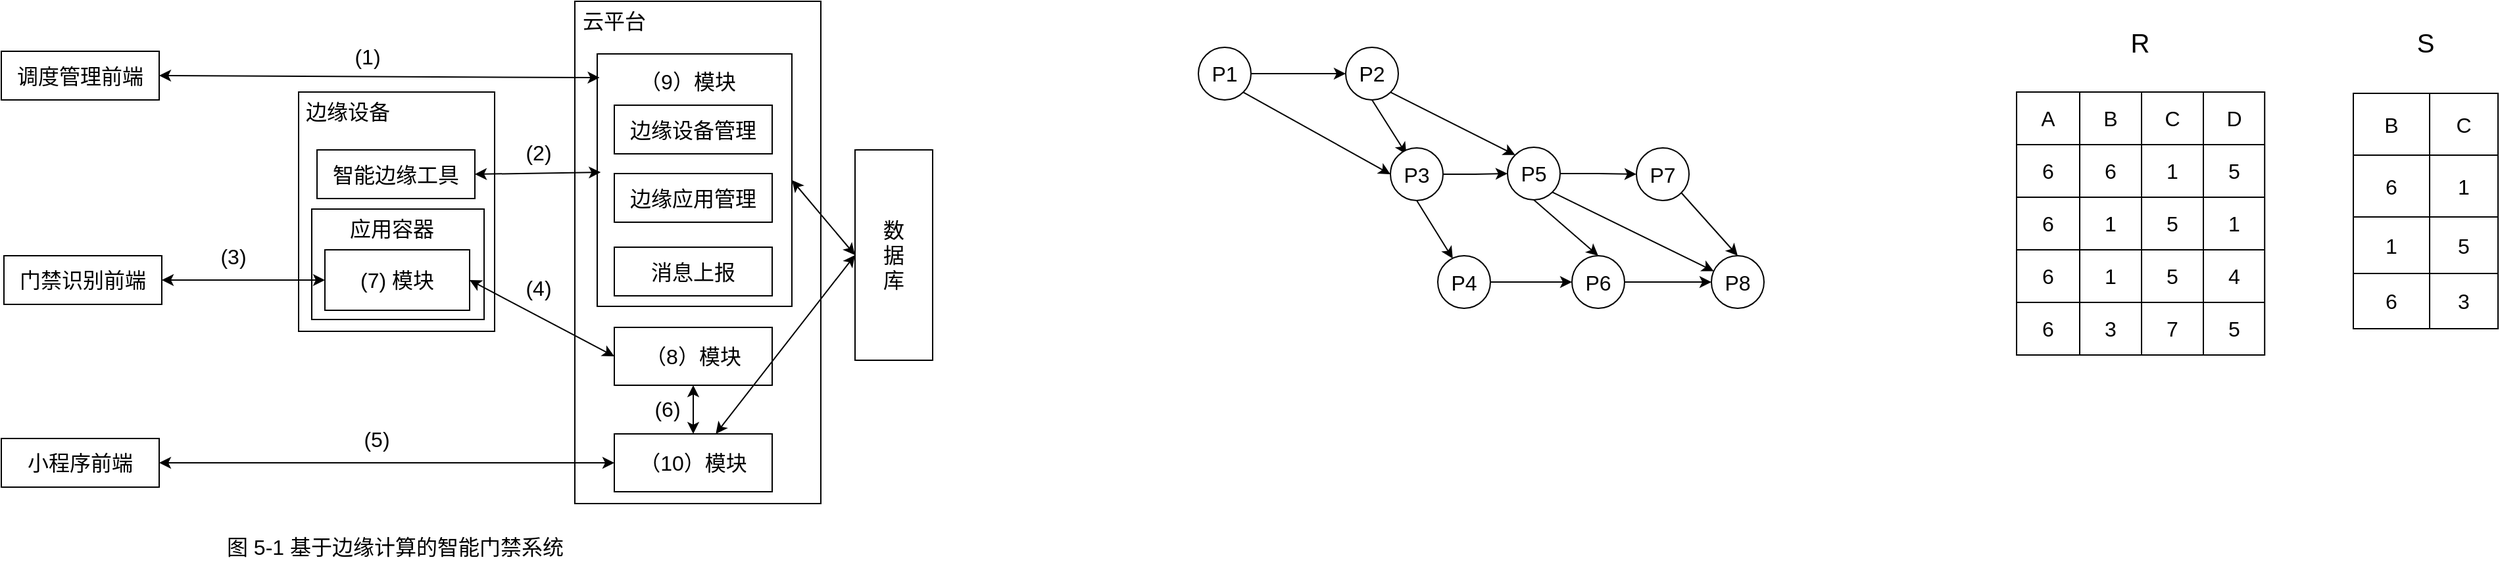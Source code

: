 <mxfile version="21.6.5" type="github">
  <diagram name="第 1 页" id="edIoZuRB3zaZxlKi64ll">
    <mxGraphModel dx="997" dy="670" grid="0" gridSize="10" guides="1" tooltips="1" connect="1" arrows="1" fold="1" page="1" pageScale="1" pageWidth="100000" pageHeight="10000" math="0" shadow="0">
      <root>
        <mxCell id="0" />
        <mxCell id="1" parent="0" />
        <mxCell id="qfht6-_884fc5smqtkyN-204" value="调度管理前端" style="rounded=0;whiteSpace=wrap;html=1;fontSize=16;" parent="1" vertex="1">
          <mxGeometry x="250" y="162" width="120" height="37" as="geometry" />
        </mxCell>
        <mxCell id="qfht6-_884fc5smqtkyN-206" value="门禁识别前端" style="rounded=0;whiteSpace=wrap;html=1;fontSize=16;" parent="1" vertex="1">
          <mxGeometry x="252" y="317.5" width="120" height="37" as="geometry" />
        </mxCell>
        <mxCell id="qfht6-_884fc5smqtkyN-208" value="" style="rounded=0;whiteSpace=wrap;html=1;" parent="1" vertex="1">
          <mxGeometry x="476" y="193" width="149" height="182" as="geometry" />
        </mxCell>
        <mxCell id="qfht6-_884fc5smqtkyN-209" value="小程序前端" style="rounded=0;whiteSpace=wrap;html=1;fontSize=16;" parent="1" vertex="1">
          <mxGeometry x="250" y="456.5" width="120" height="37" as="geometry" />
        </mxCell>
        <mxCell id="qfht6-_884fc5smqtkyN-210" value="智能边缘工具" style="rounded=0;whiteSpace=wrap;html=1;fontSize=16;" parent="1" vertex="1">
          <mxGeometry x="490" y="237" width="120" height="37" as="geometry" />
        </mxCell>
        <mxCell id="qfht6-_884fc5smqtkyN-211" value="" style="rounded=0;whiteSpace=wrap;html=1;" parent="1" vertex="1">
          <mxGeometry x="486" y="282" width="131" height="84" as="geometry" />
        </mxCell>
        <mxCell id="qfht6-_884fc5smqtkyN-212" value="(7) 模块" style="rounded=0;whiteSpace=wrap;html=1;fontSize=16;" parent="1" vertex="1">
          <mxGeometry x="496" y="313" width="110" height="46" as="geometry" />
        </mxCell>
        <mxCell id="qfht6-_884fc5smqtkyN-213" value="" style="rounded=0;whiteSpace=wrap;html=1;" parent="1" vertex="1">
          <mxGeometry x="686" y="124" width="187" height="382" as="geometry" />
        </mxCell>
        <mxCell id="qfht6-_884fc5smqtkyN-214" value="" style="rounded=0;whiteSpace=wrap;html=1;" parent="1" vertex="1">
          <mxGeometry x="703" y="164" width="148" height="192" as="geometry" />
        </mxCell>
        <mxCell id="qfht6-_884fc5smqtkyN-215" value="（8）模块" style="rounded=0;whiteSpace=wrap;html=1;fontSize=16;" parent="1" vertex="1">
          <mxGeometry x="716" y="372" width="120" height="44" as="geometry" />
        </mxCell>
        <mxCell id="qfht6-_884fc5smqtkyN-216" value="边缘应用管理" style="rounded=0;whiteSpace=wrap;html=1;fontSize=16;" parent="1" vertex="1">
          <mxGeometry x="716" y="255" width="120" height="37" as="geometry" />
        </mxCell>
        <mxCell id="qfht6-_884fc5smqtkyN-217" value="边缘设备管理" style="rounded=0;whiteSpace=wrap;html=1;fontSize=16;" parent="1" vertex="1">
          <mxGeometry x="716" y="203" width="120" height="37" as="geometry" />
        </mxCell>
        <mxCell id="qfht6-_884fc5smqtkyN-218" value="消息上报" style="rounded=0;whiteSpace=wrap;html=1;fontSize=16;" parent="1" vertex="1">
          <mxGeometry x="716" y="311" width="120" height="37" as="geometry" />
        </mxCell>
        <mxCell id="qfht6-_884fc5smqtkyN-220" value="（10）模块" style="rounded=0;whiteSpace=wrap;html=1;fontSize=16;" parent="1" vertex="1">
          <mxGeometry x="716" y="453" width="120" height="44" as="geometry" />
        </mxCell>
        <mxCell id="qfht6-_884fc5smqtkyN-221" value="" style="endArrow=classic;startArrow=classic;html=1;rounded=0;exitX=1;exitY=0.5;exitDx=0;exitDy=0;entryX=0.012;entryY=0.094;entryDx=0;entryDy=0;entryPerimeter=0;" parent="1" source="qfht6-_884fc5smqtkyN-204" target="qfht6-_884fc5smqtkyN-214" edge="1">
          <mxGeometry width="50" height="50" relative="1" as="geometry">
            <mxPoint x="676" y="461" as="sourcePoint" />
            <mxPoint x="695" y="176" as="targetPoint" />
          </mxGeometry>
        </mxCell>
        <mxCell id="qfht6-_884fc5smqtkyN-231" value="(6)" style="edgeLabel;html=1;align=center;verticalAlign=middle;resizable=0;points=[];fontSize=16;" parent="qfht6-_884fc5smqtkyN-221" vertex="1" connectable="0">
          <mxGeometry x="-0.194" y="1" relative="1" as="geometry">
            <mxPoint x="251" y="254" as="offset" />
          </mxGeometry>
        </mxCell>
        <mxCell id="qfht6-_884fc5smqtkyN-222" value="" style="endArrow=classic;startArrow=classic;html=1;rounded=0;exitX=1;exitY=0.5;exitDx=0;exitDy=0;entryX=0;entryY=0.5;entryDx=0;entryDy=0;" parent="1" source="qfht6-_884fc5smqtkyN-209" target="qfht6-_884fc5smqtkyN-220" edge="1">
          <mxGeometry width="50" height="50" relative="1" as="geometry">
            <mxPoint x="676" y="461" as="sourcePoint" />
            <mxPoint x="726" y="411" as="targetPoint" />
          </mxGeometry>
        </mxCell>
        <mxCell id="qfht6-_884fc5smqtkyN-223" value="" style="endArrow=classic;startArrow=classic;html=1;rounded=0;exitX=1;exitY=0.5;exitDx=0;exitDy=0;entryX=0;entryY=0.5;entryDx=0;entryDy=0;" parent="1" source="qfht6-_884fc5smqtkyN-206" target="qfht6-_884fc5smqtkyN-212" edge="1">
          <mxGeometry width="50" height="50" relative="1" as="geometry">
            <mxPoint x="676" y="461" as="sourcePoint" />
            <mxPoint x="726" y="411" as="targetPoint" />
          </mxGeometry>
        </mxCell>
        <mxCell id="qfht6-_884fc5smqtkyN-224" value="数&lt;br style=&quot;font-size: 16px;&quot;&gt;据&lt;br style=&quot;font-size: 16px;&quot;&gt;库" style="rounded=0;whiteSpace=wrap;html=1;fontSize=16;" parent="1" vertex="1">
          <mxGeometry x="899" y="237" width="59" height="160" as="geometry" />
        </mxCell>
        <mxCell id="qfht6-_884fc5smqtkyN-225" value="" style="endArrow=classic;startArrow=classic;html=1;rounded=0;exitX=1;exitY=0.5;exitDx=0;exitDy=0;entryX=0;entryY=0.5;entryDx=0;entryDy=0;" parent="1" source="qfht6-_884fc5smqtkyN-214" target="qfht6-_884fc5smqtkyN-224" edge="1">
          <mxGeometry width="50" height="50" relative="1" as="geometry">
            <mxPoint x="676" y="461" as="sourcePoint" />
            <mxPoint x="726" y="411" as="targetPoint" />
          </mxGeometry>
        </mxCell>
        <mxCell id="qfht6-_884fc5smqtkyN-226" value="" style="endArrow=classic;startArrow=classic;html=1;rounded=0;exitX=0.5;exitY=0;exitDx=0;exitDy=0;entryX=0.5;entryY=1;entryDx=0;entryDy=0;" parent="1" source="qfht6-_884fc5smqtkyN-220" target="qfht6-_884fc5smqtkyN-215" edge="1">
          <mxGeometry width="50" height="50" relative="1" as="geometry">
            <mxPoint x="676" y="461" as="sourcePoint" />
            <mxPoint x="726" y="411" as="targetPoint" />
          </mxGeometry>
        </mxCell>
        <mxCell id="qfht6-_884fc5smqtkyN-227" value="" style="endArrow=classic;startArrow=classic;html=1;rounded=0;exitX=1;exitY=0.5;exitDx=0;exitDy=0;entryX=0;entryY=0.5;entryDx=0;entryDy=0;" parent="1" source="qfht6-_884fc5smqtkyN-212" target="qfht6-_884fc5smqtkyN-215" edge="1">
          <mxGeometry width="50" height="50" relative="1" as="geometry">
            <mxPoint x="676" y="461" as="sourcePoint" />
            <mxPoint x="726" y="411" as="targetPoint" />
          </mxGeometry>
        </mxCell>
        <mxCell id="qfht6-_884fc5smqtkyN-228" value="" style="endArrow=classic;startArrow=classic;html=1;rounded=0;exitX=1;exitY=0.5;exitDx=0;exitDy=0;entryX=0.018;entryY=0.469;entryDx=0;entryDy=0;entryPerimeter=0;" parent="1" source="qfht6-_884fc5smqtkyN-210" target="qfht6-_884fc5smqtkyN-214" edge="1">
          <mxGeometry width="50" height="50" relative="1" as="geometry">
            <mxPoint x="676" y="461" as="sourcePoint" />
            <mxPoint x="726" y="411" as="targetPoint" />
          </mxGeometry>
        </mxCell>
        <mxCell id="qfht6-_884fc5smqtkyN-229" value="" style="endArrow=classic;startArrow=classic;html=1;rounded=0;entryX=0;entryY=0.5;entryDx=0;entryDy=0;" parent="1" source="qfht6-_884fc5smqtkyN-220" target="qfht6-_884fc5smqtkyN-224" edge="1">
          <mxGeometry width="50" height="50" relative="1" as="geometry">
            <mxPoint x="676" y="461" as="sourcePoint" />
            <mxPoint x="892" y="314" as="targetPoint" />
          </mxGeometry>
        </mxCell>
        <mxCell id="qfht6-_884fc5smqtkyN-230" style="edgeStyle=none;rounded=0;orthogonalLoop=1;jettySize=auto;html=1;entryX=0;entryY=0.5;entryDx=0;entryDy=0;" parent="1" source="qfht6-_884fc5smqtkyN-224" target="qfht6-_884fc5smqtkyN-224" edge="1">
          <mxGeometry relative="1" as="geometry" />
        </mxCell>
        <mxCell id="qfht6-_884fc5smqtkyN-232" value="(5)" style="edgeLabel;html=1;align=center;verticalAlign=middle;resizable=0;points=[];fontSize=16;" parent="1" vertex="1" connectable="0">
          <mxGeometry x="547.003" y="459.004" as="geometry">
            <mxPoint x="-12" y="-2" as="offset" />
          </mxGeometry>
        </mxCell>
        <mxCell id="qfht6-_884fc5smqtkyN-233" value="(4)" style="edgeLabel;html=1;align=center;verticalAlign=middle;resizable=0;points=[];fontSize=16;" parent="1" vertex="1" connectable="0">
          <mxGeometry x="666.003" y="342.004" as="geometry">
            <mxPoint x="-8" as="offset" />
          </mxGeometry>
        </mxCell>
        <mxCell id="qfht6-_884fc5smqtkyN-234" value="(3)" style="edgeLabel;html=1;align=center;verticalAlign=middle;resizable=0;points=[];fontSize=16;" parent="1" vertex="1" connectable="0">
          <mxGeometry x="264.003" y="324.004" as="geometry">
            <mxPoint x="162" y="-6" as="offset" />
          </mxGeometry>
        </mxCell>
        <mxCell id="qfht6-_884fc5smqtkyN-235" value="(2)" style="edgeLabel;html=1;align=center;verticalAlign=middle;resizable=0;points=[];fontSize=16;" parent="1" vertex="1" connectable="0">
          <mxGeometry x="660.003" y="255.004" as="geometry">
            <mxPoint x="-2" y="-16" as="offset" />
          </mxGeometry>
        </mxCell>
        <mxCell id="qfht6-_884fc5smqtkyN-236" value="(1)" style="edgeLabel;html=1;align=center;verticalAlign=middle;resizable=0;points=[];fontSize=16;" parent="1" vertex="1" connectable="0">
          <mxGeometry x="528.003" y="166.004" as="geometry" />
        </mxCell>
        <mxCell id="qfht6-_884fc5smqtkyN-238" value="图 5-1 基于边缘计算的智能门禁系统" style="text;html=1;strokeColor=none;fillColor=none;align=center;verticalAlign=middle;whiteSpace=wrap;rounded=0;fontSize=16;" parent="1" vertex="1">
          <mxGeometry x="386" y="524" width="327" height="30" as="geometry" />
        </mxCell>
        <mxCell id="qfht6-_884fc5smqtkyN-239" value="（9）模块" style="text;html=1;strokeColor=none;fillColor=none;align=center;verticalAlign=middle;whiteSpace=wrap;rounded=0;fontSize=16;" parent="1" vertex="1">
          <mxGeometry x="729" y="170" width="86" height="29" as="geometry" />
        </mxCell>
        <mxCell id="qfht6-_884fc5smqtkyN-240" value="应用容器" style="text;html=1;strokeColor=none;fillColor=none;align=center;verticalAlign=middle;whiteSpace=wrap;rounded=0;fontSize=16;" parent="1" vertex="1">
          <mxGeometry x="510" y="284" width="74" height="25" as="geometry" />
        </mxCell>
        <mxCell id="qfht6-_884fc5smqtkyN-241" value="边缘设备" style="text;html=1;strokeColor=none;fillColor=none;align=center;verticalAlign=middle;whiteSpace=wrap;rounded=0;fontSize=16;" parent="1" vertex="1">
          <mxGeometry x="476" y="196" width="75" height="23" as="geometry" />
        </mxCell>
        <mxCell id="qfht6-_884fc5smqtkyN-242" value="云平台" style="text;html=1;strokeColor=none;fillColor=none;align=center;verticalAlign=middle;whiteSpace=wrap;rounded=0;fontSize=16;" parent="1" vertex="1">
          <mxGeometry x="686" y="124" width="60" height="30" as="geometry" />
        </mxCell>
        <mxCell id="HdPSv4ct6f8ojejia3d9-9" value="" style="edgeStyle=orthogonalEdgeStyle;rounded=0;orthogonalLoop=1;jettySize=auto;html=1;fontSize=16;" edge="1" parent="1" source="HdPSv4ct6f8ojejia3d9-1" target="HdPSv4ct6f8ojejia3d9-2">
          <mxGeometry relative="1" as="geometry" />
        </mxCell>
        <mxCell id="HdPSv4ct6f8ojejia3d9-17" style="rounded=0;orthogonalLoop=1;jettySize=auto;html=1;exitX=1;exitY=1;exitDx=0;exitDy=0;entryX=0;entryY=0.5;entryDx=0;entryDy=0;fontSize=16;" edge="1" parent="1" source="HdPSv4ct6f8ojejia3d9-1" target="HdPSv4ct6f8ojejia3d9-7">
          <mxGeometry relative="1" as="geometry" />
        </mxCell>
        <mxCell id="HdPSv4ct6f8ojejia3d9-1" value="P1" style="ellipse;whiteSpace=wrap;html=1;aspect=fixed;fontSize=16;" vertex="1" parent="1">
          <mxGeometry x="1160" y="159" width="40" height="40" as="geometry" />
        </mxCell>
        <mxCell id="HdPSv4ct6f8ojejia3d9-15" style="rounded=0;orthogonalLoop=1;jettySize=auto;html=1;exitX=0.5;exitY=1;exitDx=0;exitDy=0;entryX=0.305;entryY=0.123;entryDx=0;entryDy=0;entryPerimeter=0;fontSize=16;" edge="1" parent="1" source="HdPSv4ct6f8ojejia3d9-2" target="HdPSv4ct6f8ojejia3d9-7">
          <mxGeometry relative="1" as="geometry" />
        </mxCell>
        <mxCell id="HdPSv4ct6f8ojejia3d9-18" style="rounded=0;orthogonalLoop=1;jettySize=auto;html=1;exitX=1;exitY=1;exitDx=0;exitDy=0;entryX=0;entryY=0;entryDx=0;entryDy=0;fontSize=16;" edge="1" parent="1" source="HdPSv4ct6f8ojejia3d9-2" target="HdPSv4ct6f8ojejia3d9-6">
          <mxGeometry relative="1" as="geometry" />
        </mxCell>
        <mxCell id="HdPSv4ct6f8ojejia3d9-2" value="P2" style="ellipse;whiteSpace=wrap;html=1;aspect=fixed;fontSize=16;" vertex="1" parent="1">
          <mxGeometry x="1272" y="159" width="40" height="40" as="geometry" />
        </mxCell>
        <mxCell id="HdPSv4ct6f8ojejia3d9-14" value="" style="edgeStyle=orthogonalEdgeStyle;rounded=0;orthogonalLoop=1;jettySize=auto;html=1;fontSize=16;" edge="1" parent="1" source="HdPSv4ct6f8ojejia3d9-3" target="HdPSv4ct6f8ojejia3d9-8">
          <mxGeometry relative="1" as="geometry" />
        </mxCell>
        <mxCell id="HdPSv4ct6f8ojejia3d9-3" value="P6" style="ellipse;whiteSpace=wrap;html=1;aspect=fixed;fontSize=16;" vertex="1" parent="1">
          <mxGeometry x="1444" y="317.5" width="40" height="40" as="geometry" />
        </mxCell>
        <mxCell id="HdPSv4ct6f8ojejia3d9-13" value="" style="edgeStyle=orthogonalEdgeStyle;rounded=0;orthogonalLoop=1;jettySize=auto;html=1;fontSize=16;" edge="1" parent="1" source="HdPSv4ct6f8ojejia3d9-4" target="HdPSv4ct6f8ojejia3d9-3">
          <mxGeometry relative="1" as="geometry" />
        </mxCell>
        <mxCell id="HdPSv4ct6f8ojejia3d9-4" value="P4" style="ellipse;whiteSpace=wrap;html=1;aspect=fixed;fontSize=16;" vertex="1" parent="1">
          <mxGeometry x="1342" y="317.5" width="40" height="40" as="geometry" />
        </mxCell>
        <mxCell id="HdPSv4ct6f8ojejia3d9-20" style="rounded=0;orthogonalLoop=1;jettySize=auto;html=1;exitX=1;exitY=1;exitDx=0;exitDy=0;entryX=0.5;entryY=0;entryDx=0;entryDy=0;fontSize=16;" edge="1" parent="1" source="HdPSv4ct6f8ojejia3d9-5" target="HdPSv4ct6f8ojejia3d9-8">
          <mxGeometry relative="1" as="geometry" />
        </mxCell>
        <mxCell id="HdPSv4ct6f8ojejia3d9-5" value="P7" style="ellipse;whiteSpace=wrap;html=1;aspect=fixed;fontSize=16;" vertex="1" parent="1">
          <mxGeometry x="1493" y="235.5" width="40" height="40" as="geometry" />
        </mxCell>
        <mxCell id="HdPSv4ct6f8ojejia3d9-12" value="" style="edgeStyle=orthogonalEdgeStyle;rounded=0;orthogonalLoop=1;jettySize=auto;html=1;fontSize=16;" edge="1" parent="1" source="HdPSv4ct6f8ojejia3d9-6" target="HdPSv4ct6f8ojejia3d9-5">
          <mxGeometry relative="1" as="geometry" />
        </mxCell>
        <mxCell id="HdPSv4ct6f8ojejia3d9-19" style="rounded=0;orthogonalLoop=1;jettySize=auto;html=1;exitX=0.5;exitY=1;exitDx=0;exitDy=0;entryX=0.5;entryY=0;entryDx=0;entryDy=0;fontSize=16;" edge="1" parent="1" source="HdPSv4ct6f8ojejia3d9-6" target="HdPSv4ct6f8ojejia3d9-3">
          <mxGeometry relative="1" as="geometry" />
        </mxCell>
        <mxCell id="HdPSv4ct6f8ojejia3d9-21" style="rounded=0;orthogonalLoop=1;jettySize=auto;html=1;exitX=1;exitY=1;exitDx=0;exitDy=0;entryX=0.045;entryY=0.293;entryDx=0;entryDy=0;entryPerimeter=0;fontSize=16;" edge="1" parent="1" source="HdPSv4ct6f8ojejia3d9-6" target="HdPSv4ct6f8ojejia3d9-8">
          <mxGeometry relative="1" as="geometry" />
        </mxCell>
        <mxCell id="HdPSv4ct6f8ojejia3d9-6" value="P5" style="ellipse;whiteSpace=wrap;html=1;aspect=fixed;fontSize=16;" vertex="1" parent="1">
          <mxGeometry x="1395" y="235" width="40" height="40" as="geometry" />
        </mxCell>
        <mxCell id="HdPSv4ct6f8ojejia3d9-11" value="" style="edgeStyle=orthogonalEdgeStyle;rounded=0;orthogonalLoop=1;jettySize=auto;html=1;fontSize=16;" edge="1" parent="1" source="HdPSv4ct6f8ojejia3d9-7" target="HdPSv4ct6f8ojejia3d9-6">
          <mxGeometry relative="1" as="geometry" />
        </mxCell>
        <mxCell id="HdPSv4ct6f8ojejia3d9-16" style="rounded=0;orthogonalLoop=1;jettySize=auto;html=1;exitX=0.5;exitY=1;exitDx=0;exitDy=0;entryX=0.285;entryY=0.053;entryDx=0;entryDy=0;entryPerimeter=0;fontSize=16;" edge="1" parent="1" source="HdPSv4ct6f8ojejia3d9-7" target="HdPSv4ct6f8ojejia3d9-4">
          <mxGeometry relative="1" as="geometry" />
        </mxCell>
        <mxCell id="HdPSv4ct6f8ojejia3d9-7" value="P3" style="ellipse;whiteSpace=wrap;html=1;aspect=fixed;fontSize=16;" vertex="1" parent="1">
          <mxGeometry x="1306" y="235.5" width="40" height="40" as="geometry" />
        </mxCell>
        <mxCell id="HdPSv4ct6f8ojejia3d9-8" value="P8" style="ellipse;whiteSpace=wrap;html=1;aspect=fixed;fontSize=16;" vertex="1" parent="1">
          <mxGeometry x="1550" y="317.5" width="40" height="40" as="geometry" />
        </mxCell>
        <mxCell id="HdPSv4ct6f8ojejia3d9-22" value="" style="shape=table;startSize=0;container=1;collapsible=0;childLayout=tableLayout;fontSize=16;" vertex="1" parent="1">
          <mxGeometry x="1782" y="193" width="188.6" height="200" as="geometry" />
        </mxCell>
        <mxCell id="HdPSv4ct6f8ojejia3d9-23" value="" style="shape=tableRow;horizontal=0;startSize=0;swimlaneHead=0;swimlaneBody=0;strokeColor=inherit;top=0;left=0;bottom=0;right=0;collapsible=0;dropTarget=0;fillColor=none;points=[[0,0.5],[1,0.5]];portConstraint=eastwest;fontSize=16;" vertex="1" parent="HdPSv4ct6f8ojejia3d9-22">
          <mxGeometry width="188.6" height="40" as="geometry" />
        </mxCell>
        <mxCell id="HdPSv4ct6f8ojejia3d9-24" value="A" style="shape=partialRectangle;html=1;whiteSpace=wrap;connectable=0;strokeColor=inherit;overflow=hidden;fillColor=none;top=0;left=0;bottom=0;right=0;pointerEvents=1;fontSize=16;" vertex="1" parent="HdPSv4ct6f8ojejia3d9-23">
          <mxGeometry width="48" height="40" as="geometry">
            <mxRectangle width="48" height="40" as="alternateBounds" />
          </mxGeometry>
        </mxCell>
        <mxCell id="HdPSv4ct6f8ojejia3d9-25" value="B" style="shape=partialRectangle;html=1;whiteSpace=wrap;connectable=0;strokeColor=inherit;overflow=hidden;fillColor=none;top=0;left=0;bottom=0;right=0;pointerEvents=1;fontSize=16;" vertex="1" parent="HdPSv4ct6f8ojejia3d9-23">
          <mxGeometry x="48" width="47" height="40" as="geometry">
            <mxRectangle width="47" height="40" as="alternateBounds" />
          </mxGeometry>
        </mxCell>
        <mxCell id="HdPSv4ct6f8ojejia3d9-26" value="C" style="shape=partialRectangle;html=1;whiteSpace=wrap;connectable=0;strokeColor=inherit;overflow=hidden;fillColor=none;top=0;left=0;bottom=0;right=0;pointerEvents=1;fontSize=16;" vertex="1" parent="HdPSv4ct6f8ojejia3d9-23">
          <mxGeometry x="95" width="47" height="40" as="geometry">
            <mxRectangle width="47" height="40" as="alternateBounds" />
          </mxGeometry>
        </mxCell>
        <mxCell id="HdPSv4ct6f8ojejia3d9-48" value="D" style="shape=partialRectangle;html=1;whiteSpace=wrap;connectable=0;strokeColor=inherit;overflow=hidden;fillColor=none;top=0;left=0;bottom=0;right=0;pointerEvents=1;fontSize=16;" vertex="1" parent="HdPSv4ct6f8ojejia3d9-23">
          <mxGeometry x="142" width="47" height="40" as="geometry">
            <mxRectangle width="47" height="40" as="alternateBounds" />
          </mxGeometry>
        </mxCell>
        <mxCell id="HdPSv4ct6f8ojejia3d9-27" value="" style="shape=tableRow;horizontal=0;startSize=0;swimlaneHead=0;swimlaneBody=0;strokeColor=inherit;top=0;left=0;bottom=0;right=0;collapsible=0;dropTarget=0;fillColor=none;points=[[0,0.5],[1,0.5]];portConstraint=eastwest;fontSize=16;" vertex="1" parent="HdPSv4ct6f8ojejia3d9-22">
          <mxGeometry y="40" width="188.6" height="40" as="geometry" />
        </mxCell>
        <mxCell id="HdPSv4ct6f8ojejia3d9-28" value="6" style="shape=partialRectangle;html=1;whiteSpace=wrap;connectable=0;strokeColor=inherit;overflow=hidden;fillColor=none;top=0;left=0;bottom=0;right=0;pointerEvents=1;fontSize=16;" vertex="1" parent="HdPSv4ct6f8ojejia3d9-27">
          <mxGeometry width="48" height="40" as="geometry">
            <mxRectangle width="48" height="40" as="alternateBounds" />
          </mxGeometry>
        </mxCell>
        <mxCell id="HdPSv4ct6f8ojejia3d9-29" value="6" style="shape=partialRectangle;html=1;whiteSpace=wrap;connectable=0;strokeColor=inherit;overflow=hidden;fillColor=none;top=0;left=0;bottom=0;right=0;pointerEvents=1;fontSize=16;" vertex="1" parent="HdPSv4ct6f8ojejia3d9-27">
          <mxGeometry x="48" width="47" height="40" as="geometry">
            <mxRectangle width="47" height="40" as="alternateBounds" />
          </mxGeometry>
        </mxCell>
        <mxCell id="HdPSv4ct6f8ojejia3d9-30" value="1" style="shape=partialRectangle;html=1;whiteSpace=wrap;connectable=0;strokeColor=inherit;overflow=hidden;fillColor=none;top=0;left=0;bottom=0;right=0;pointerEvents=1;fontSize=16;" vertex="1" parent="HdPSv4ct6f8ojejia3d9-27">
          <mxGeometry x="95" width="47" height="40" as="geometry">
            <mxRectangle width="47" height="40" as="alternateBounds" />
          </mxGeometry>
        </mxCell>
        <mxCell id="HdPSv4ct6f8ojejia3d9-49" value="5" style="shape=partialRectangle;html=1;whiteSpace=wrap;connectable=0;strokeColor=inherit;overflow=hidden;fillColor=none;top=0;left=0;bottom=0;right=0;pointerEvents=1;fontSize=16;" vertex="1" parent="HdPSv4ct6f8ojejia3d9-27">
          <mxGeometry x="142" width="47" height="40" as="geometry">
            <mxRectangle width="47" height="40" as="alternateBounds" />
          </mxGeometry>
        </mxCell>
        <mxCell id="HdPSv4ct6f8ojejia3d9-31" value="" style="shape=tableRow;horizontal=0;startSize=0;swimlaneHead=0;swimlaneBody=0;strokeColor=inherit;top=0;left=0;bottom=0;right=0;collapsible=0;dropTarget=0;fillColor=none;points=[[0,0.5],[1,0.5]];portConstraint=eastwest;fontSize=16;" vertex="1" parent="HdPSv4ct6f8ojejia3d9-22">
          <mxGeometry y="80" width="188.6" height="40" as="geometry" />
        </mxCell>
        <mxCell id="HdPSv4ct6f8ojejia3d9-32" value="6" style="shape=partialRectangle;html=1;whiteSpace=wrap;connectable=0;strokeColor=inherit;overflow=hidden;fillColor=none;top=0;left=0;bottom=0;right=0;pointerEvents=1;fontSize=16;" vertex="1" parent="HdPSv4ct6f8ojejia3d9-31">
          <mxGeometry width="48" height="40" as="geometry">
            <mxRectangle width="48" height="40" as="alternateBounds" />
          </mxGeometry>
        </mxCell>
        <mxCell id="HdPSv4ct6f8ojejia3d9-33" value="1" style="shape=partialRectangle;html=1;whiteSpace=wrap;connectable=0;strokeColor=inherit;overflow=hidden;fillColor=none;top=0;left=0;bottom=0;right=0;pointerEvents=1;fontSize=16;" vertex="1" parent="HdPSv4ct6f8ojejia3d9-31">
          <mxGeometry x="48" width="47" height="40" as="geometry">
            <mxRectangle width="47" height="40" as="alternateBounds" />
          </mxGeometry>
        </mxCell>
        <mxCell id="HdPSv4ct6f8ojejia3d9-34" value="5" style="shape=partialRectangle;html=1;whiteSpace=wrap;connectable=0;strokeColor=inherit;overflow=hidden;fillColor=none;top=0;left=0;bottom=0;right=0;pointerEvents=1;fontSize=16;" vertex="1" parent="HdPSv4ct6f8ojejia3d9-31">
          <mxGeometry x="95" width="47" height="40" as="geometry">
            <mxRectangle width="47" height="40" as="alternateBounds" />
          </mxGeometry>
        </mxCell>
        <mxCell id="HdPSv4ct6f8ojejia3d9-50" value="1" style="shape=partialRectangle;html=1;whiteSpace=wrap;connectable=0;strokeColor=inherit;overflow=hidden;fillColor=none;top=0;left=0;bottom=0;right=0;pointerEvents=1;fontSize=16;" vertex="1" parent="HdPSv4ct6f8ojejia3d9-31">
          <mxGeometry x="142" width="47" height="40" as="geometry">
            <mxRectangle width="47" height="40" as="alternateBounds" />
          </mxGeometry>
        </mxCell>
        <mxCell id="HdPSv4ct6f8ojejia3d9-68" style="shape=tableRow;horizontal=0;startSize=0;swimlaneHead=0;swimlaneBody=0;strokeColor=inherit;top=0;left=0;bottom=0;right=0;collapsible=0;dropTarget=0;fillColor=none;points=[[0,0.5],[1,0.5]];portConstraint=eastwest;fontSize=16;" vertex="1" parent="HdPSv4ct6f8ojejia3d9-22">
          <mxGeometry y="120" width="188.6" height="40" as="geometry" />
        </mxCell>
        <mxCell id="HdPSv4ct6f8ojejia3d9-69" value="6" style="shape=partialRectangle;html=1;whiteSpace=wrap;connectable=0;strokeColor=inherit;overflow=hidden;fillColor=none;top=0;left=0;bottom=0;right=0;pointerEvents=1;fontSize=16;" vertex="1" parent="HdPSv4ct6f8ojejia3d9-68">
          <mxGeometry width="48" height="40" as="geometry">
            <mxRectangle width="48" height="40" as="alternateBounds" />
          </mxGeometry>
        </mxCell>
        <mxCell id="HdPSv4ct6f8ojejia3d9-70" value="1" style="shape=partialRectangle;html=1;whiteSpace=wrap;connectable=0;strokeColor=inherit;overflow=hidden;fillColor=none;top=0;left=0;bottom=0;right=0;pointerEvents=1;fontSize=16;" vertex="1" parent="HdPSv4ct6f8ojejia3d9-68">
          <mxGeometry x="48" width="47" height="40" as="geometry">
            <mxRectangle width="47" height="40" as="alternateBounds" />
          </mxGeometry>
        </mxCell>
        <mxCell id="HdPSv4ct6f8ojejia3d9-71" value="5" style="shape=partialRectangle;html=1;whiteSpace=wrap;connectable=0;strokeColor=inherit;overflow=hidden;fillColor=none;top=0;left=0;bottom=0;right=0;pointerEvents=1;fontSize=16;" vertex="1" parent="HdPSv4ct6f8ojejia3d9-68">
          <mxGeometry x="95" width="47" height="40" as="geometry">
            <mxRectangle width="47" height="40" as="alternateBounds" />
          </mxGeometry>
        </mxCell>
        <mxCell id="HdPSv4ct6f8ojejia3d9-72" value="4" style="shape=partialRectangle;html=1;whiteSpace=wrap;connectable=0;strokeColor=inherit;overflow=hidden;fillColor=none;top=0;left=0;bottom=0;right=0;pointerEvents=1;fontSize=16;" vertex="1" parent="HdPSv4ct6f8ojejia3d9-68">
          <mxGeometry x="142" width="47" height="40" as="geometry">
            <mxRectangle width="47" height="40" as="alternateBounds" />
          </mxGeometry>
        </mxCell>
        <mxCell id="HdPSv4ct6f8ojejia3d9-73" style="shape=tableRow;horizontal=0;startSize=0;swimlaneHead=0;swimlaneBody=0;strokeColor=inherit;top=0;left=0;bottom=0;right=0;collapsible=0;dropTarget=0;fillColor=none;points=[[0,0.5],[1,0.5]];portConstraint=eastwest;fontSize=16;" vertex="1" parent="HdPSv4ct6f8ojejia3d9-22">
          <mxGeometry y="160" width="188.6" height="40" as="geometry" />
        </mxCell>
        <mxCell id="HdPSv4ct6f8ojejia3d9-74" value="6" style="shape=partialRectangle;html=1;whiteSpace=wrap;connectable=0;strokeColor=inherit;overflow=hidden;fillColor=none;top=0;left=0;bottom=0;right=0;pointerEvents=1;fontSize=16;" vertex="1" parent="HdPSv4ct6f8ojejia3d9-73">
          <mxGeometry width="48" height="40" as="geometry">
            <mxRectangle width="48" height="40" as="alternateBounds" />
          </mxGeometry>
        </mxCell>
        <mxCell id="HdPSv4ct6f8ojejia3d9-75" value="3" style="shape=partialRectangle;html=1;whiteSpace=wrap;connectable=0;strokeColor=inherit;overflow=hidden;fillColor=none;top=0;left=0;bottom=0;right=0;pointerEvents=1;fontSize=16;" vertex="1" parent="HdPSv4ct6f8ojejia3d9-73">
          <mxGeometry x="48" width="47" height="40" as="geometry">
            <mxRectangle width="47" height="40" as="alternateBounds" />
          </mxGeometry>
        </mxCell>
        <mxCell id="HdPSv4ct6f8ojejia3d9-76" value="7" style="shape=partialRectangle;html=1;whiteSpace=wrap;connectable=0;strokeColor=inherit;overflow=hidden;fillColor=none;top=0;left=0;bottom=0;right=0;pointerEvents=1;fontSize=16;" vertex="1" parent="HdPSv4ct6f8ojejia3d9-73">
          <mxGeometry x="95" width="47" height="40" as="geometry">
            <mxRectangle width="47" height="40" as="alternateBounds" />
          </mxGeometry>
        </mxCell>
        <mxCell id="HdPSv4ct6f8ojejia3d9-77" value="5" style="shape=partialRectangle;html=1;whiteSpace=wrap;connectable=0;strokeColor=inherit;overflow=hidden;fillColor=none;top=0;left=0;bottom=0;right=0;pointerEvents=1;fontSize=16;" vertex="1" parent="HdPSv4ct6f8ojejia3d9-73">
          <mxGeometry x="142" width="47" height="40" as="geometry">
            <mxRectangle width="47" height="40" as="alternateBounds" />
          </mxGeometry>
        </mxCell>
        <mxCell id="HdPSv4ct6f8ojejia3d9-35" value="" style="shape=table;startSize=0;container=1;collapsible=0;childLayout=tableLayout;fontSize=16;" vertex="1" parent="1">
          <mxGeometry x="2038" y="194" width="110" height="179" as="geometry" />
        </mxCell>
        <mxCell id="HdPSv4ct6f8ojejia3d9-36" value="" style="shape=tableRow;horizontal=0;startSize=0;swimlaneHead=0;swimlaneBody=0;strokeColor=inherit;top=0;left=0;bottom=0;right=0;collapsible=0;dropTarget=0;fillColor=none;points=[[0,0.5],[1,0.5]];portConstraint=eastwest;fontSize=16;" vertex="1" parent="HdPSv4ct6f8ojejia3d9-35">
          <mxGeometry width="110" height="47" as="geometry" />
        </mxCell>
        <mxCell id="HdPSv4ct6f8ojejia3d9-37" value="B" style="shape=partialRectangle;html=1;whiteSpace=wrap;connectable=0;strokeColor=inherit;overflow=hidden;fillColor=none;top=0;left=0;bottom=0;right=0;pointerEvents=1;fontSize=16;" vertex="1" parent="HdPSv4ct6f8ojejia3d9-36">
          <mxGeometry width="58" height="47" as="geometry">
            <mxRectangle width="58" height="47" as="alternateBounds" />
          </mxGeometry>
        </mxCell>
        <mxCell id="HdPSv4ct6f8ojejia3d9-38" value="C" style="shape=partialRectangle;html=1;whiteSpace=wrap;connectable=0;strokeColor=inherit;overflow=hidden;fillColor=none;top=0;left=0;bottom=0;right=0;pointerEvents=1;fontSize=16;" vertex="1" parent="HdPSv4ct6f8ojejia3d9-36">
          <mxGeometry x="58" width="52" height="47" as="geometry">
            <mxRectangle width="52" height="47" as="alternateBounds" />
          </mxGeometry>
        </mxCell>
        <mxCell id="HdPSv4ct6f8ojejia3d9-40" value="" style="shape=tableRow;horizontal=0;startSize=0;swimlaneHead=0;swimlaneBody=0;strokeColor=inherit;top=0;left=0;bottom=0;right=0;collapsible=0;dropTarget=0;fillColor=none;points=[[0,0.5],[1,0.5]];portConstraint=eastwest;fontSize=16;" vertex="1" parent="HdPSv4ct6f8ojejia3d9-35">
          <mxGeometry y="47" width="110" height="47" as="geometry" />
        </mxCell>
        <mxCell id="HdPSv4ct6f8ojejia3d9-41" value="6" style="shape=partialRectangle;html=1;whiteSpace=wrap;connectable=0;strokeColor=inherit;overflow=hidden;fillColor=none;top=0;left=0;bottom=0;right=0;pointerEvents=1;fontSize=16;" vertex="1" parent="HdPSv4ct6f8ojejia3d9-40">
          <mxGeometry width="58" height="47" as="geometry">
            <mxRectangle width="58" height="47" as="alternateBounds" />
          </mxGeometry>
        </mxCell>
        <mxCell id="HdPSv4ct6f8ojejia3d9-42" value="1" style="shape=partialRectangle;html=1;whiteSpace=wrap;connectable=0;strokeColor=inherit;overflow=hidden;fillColor=none;top=0;left=0;bottom=0;right=0;pointerEvents=1;fontSize=16;" vertex="1" parent="HdPSv4ct6f8ojejia3d9-40">
          <mxGeometry x="58" width="52" height="47" as="geometry">
            <mxRectangle width="52" height="47" as="alternateBounds" />
          </mxGeometry>
        </mxCell>
        <mxCell id="HdPSv4ct6f8ojejia3d9-44" value="" style="shape=tableRow;horizontal=0;startSize=0;swimlaneHead=0;swimlaneBody=0;strokeColor=inherit;top=0;left=0;bottom=0;right=0;collapsible=0;dropTarget=0;fillColor=none;points=[[0,0.5],[1,0.5]];portConstraint=eastwest;fontSize=16;" vertex="1" parent="HdPSv4ct6f8ojejia3d9-35">
          <mxGeometry y="94" width="110" height="43" as="geometry" />
        </mxCell>
        <mxCell id="HdPSv4ct6f8ojejia3d9-45" value="1" style="shape=partialRectangle;html=1;whiteSpace=wrap;connectable=0;strokeColor=inherit;overflow=hidden;fillColor=none;top=0;left=0;bottom=0;right=0;pointerEvents=1;fontSize=16;" vertex="1" parent="HdPSv4ct6f8ojejia3d9-44">
          <mxGeometry width="58" height="43" as="geometry">
            <mxRectangle width="58" height="43" as="alternateBounds" />
          </mxGeometry>
        </mxCell>
        <mxCell id="HdPSv4ct6f8ojejia3d9-46" value="5" style="shape=partialRectangle;html=1;whiteSpace=wrap;connectable=0;strokeColor=inherit;overflow=hidden;fillColor=none;top=0;left=0;bottom=0;right=0;pointerEvents=1;fontSize=16;" vertex="1" parent="HdPSv4ct6f8ojejia3d9-44">
          <mxGeometry x="58" width="52" height="43" as="geometry">
            <mxRectangle width="52" height="43" as="alternateBounds" />
          </mxGeometry>
        </mxCell>
        <mxCell id="HdPSv4ct6f8ojejia3d9-80" style="shape=tableRow;horizontal=0;startSize=0;swimlaneHead=0;swimlaneBody=0;strokeColor=inherit;top=0;left=0;bottom=0;right=0;collapsible=0;dropTarget=0;fillColor=none;points=[[0,0.5],[1,0.5]];portConstraint=eastwest;fontSize=16;" vertex="1" parent="HdPSv4ct6f8ojejia3d9-35">
          <mxGeometry y="137" width="110" height="42" as="geometry" />
        </mxCell>
        <mxCell id="HdPSv4ct6f8ojejia3d9-81" value="6" style="shape=partialRectangle;html=1;whiteSpace=wrap;connectable=0;strokeColor=inherit;overflow=hidden;fillColor=none;top=0;left=0;bottom=0;right=0;pointerEvents=1;fontSize=16;" vertex="1" parent="HdPSv4ct6f8ojejia3d9-80">
          <mxGeometry width="58" height="42" as="geometry">
            <mxRectangle width="58" height="42" as="alternateBounds" />
          </mxGeometry>
        </mxCell>
        <mxCell id="HdPSv4ct6f8ojejia3d9-82" value="3" style="shape=partialRectangle;html=1;whiteSpace=wrap;connectable=0;strokeColor=inherit;overflow=hidden;fillColor=none;top=0;left=0;bottom=0;right=0;pointerEvents=1;fontSize=16;" vertex="1" parent="HdPSv4ct6f8ojejia3d9-80">
          <mxGeometry x="58" width="52" height="42" as="geometry">
            <mxRectangle width="52" height="42" as="alternateBounds" />
          </mxGeometry>
        </mxCell>
        <mxCell id="HdPSv4ct6f8ojejia3d9-79" value="R" style="text;html=1;strokeColor=none;fillColor=none;align=center;verticalAlign=middle;whiteSpace=wrap;rounded=0;fontSize=20;" vertex="1" parent="1">
          <mxGeometry x="1846.3" y="140" width="60" height="30" as="geometry" />
        </mxCell>
        <mxCell id="HdPSv4ct6f8ojejia3d9-83" value="S" style="text;html=1;strokeColor=none;fillColor=none;align=center;verticalAlign=middle;whiteSpace=wrap;rounded=0;fontSize=20;" vertex="1" parent="1">
          <mxGeometry x="2063" y="140" width="60" height="30" as="geometry" />
        </mxCell>
      </root>
    </mxGraphModel>
  </diagram>
</mxfile>
